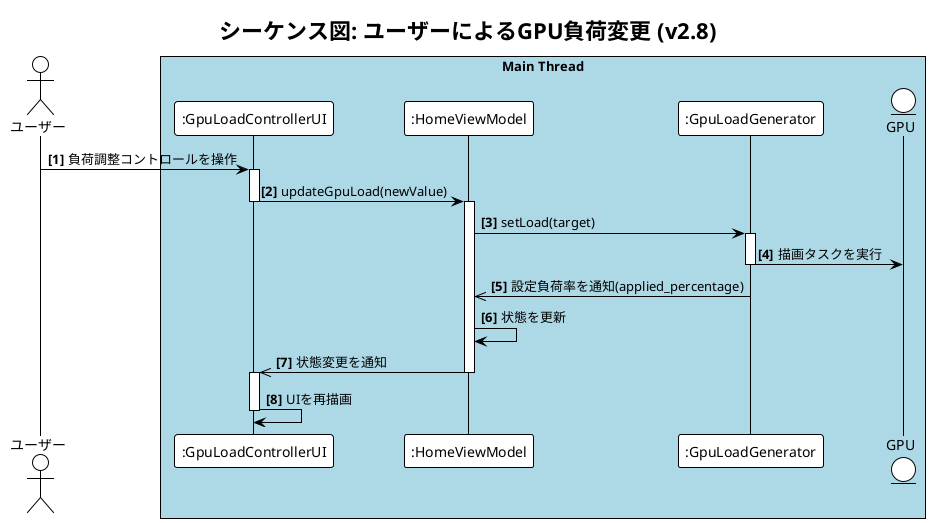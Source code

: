 @startuml
!theme plain

title シーケンス図: ユーザーによるGPU負荷変更 (v2.8)
' 標準の非同期矢印 (->>) を使用

actor "ユーザー" as User

box "Main Thread" #LightBlue
    participant ":GpuLoadControllerUI" as View
    participant ":HomeViewModel" as ViewModel
    participant ":GpuLoadGenerator" as GpuGen
    entity "GPU" as GpuResource
end box

autonumber "<b>[0]"

' 同期コール
User -> View: 負荷調整コントロールを操作
activate View

' 同期コール
View -> ViewModel: updateGpuLoad(newValue)
deactivate View

activate ViewModel
' 同期コール
ViewModel -> GpuGen: setLoad(target)
activate GpuGen

' 同期コール
GpuGen -> GpuResource: 描画タスクを実行
deactivate GpuGen

' 非同期通知
GpuGen ->> ViewModel: 設定負荷率を通知(applied_percentage)

ViewModel -> ViewModel: 状態を更新

' 非同期通知
ViewModel ->> View: 状態変更を通知
deactivate ViewModel

activate View
View -> View: UIを再描画
deactivate View

@enduml
